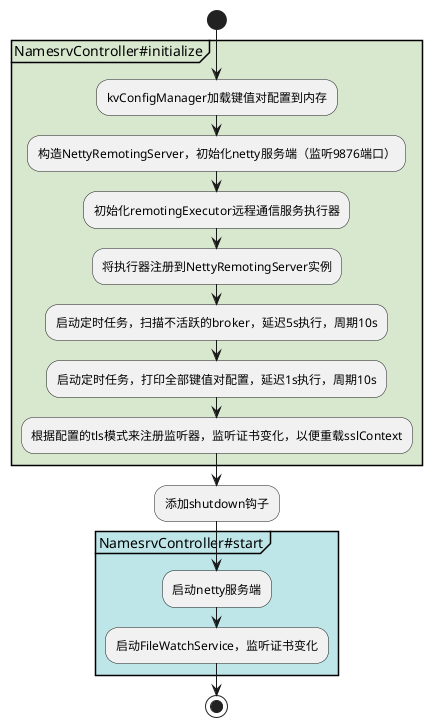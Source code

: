 @startuml
'https://plantuml.com/activity-diagram-beta

start

partition #d8e8cf NamesrvController#initialize {
:kvConfigManager加载键值对配置到内存;
:构造NettyRemotingServer，初始化netty服务端（监听9876端口）;
:初始化remotingExecutor远程通信服务执行器;
:将执行器注册到NettyRemotingServer实例;
:启动定时任务，扫描不活跃的broker，延迟5s执行，周期10s;
:启动定时任务，打印全部键值对配置，延迟1s执行，周期10s;
:根据配置的tls模式来注册监听器，监听证书变化，以便重载sslContext;
}

:添加shutdown钩子;

partition #bee6e8 NamesrvController#start {
:启动netty服务端;
:启动FileWatchService，监听证书变化;
}

stop

@enduml
